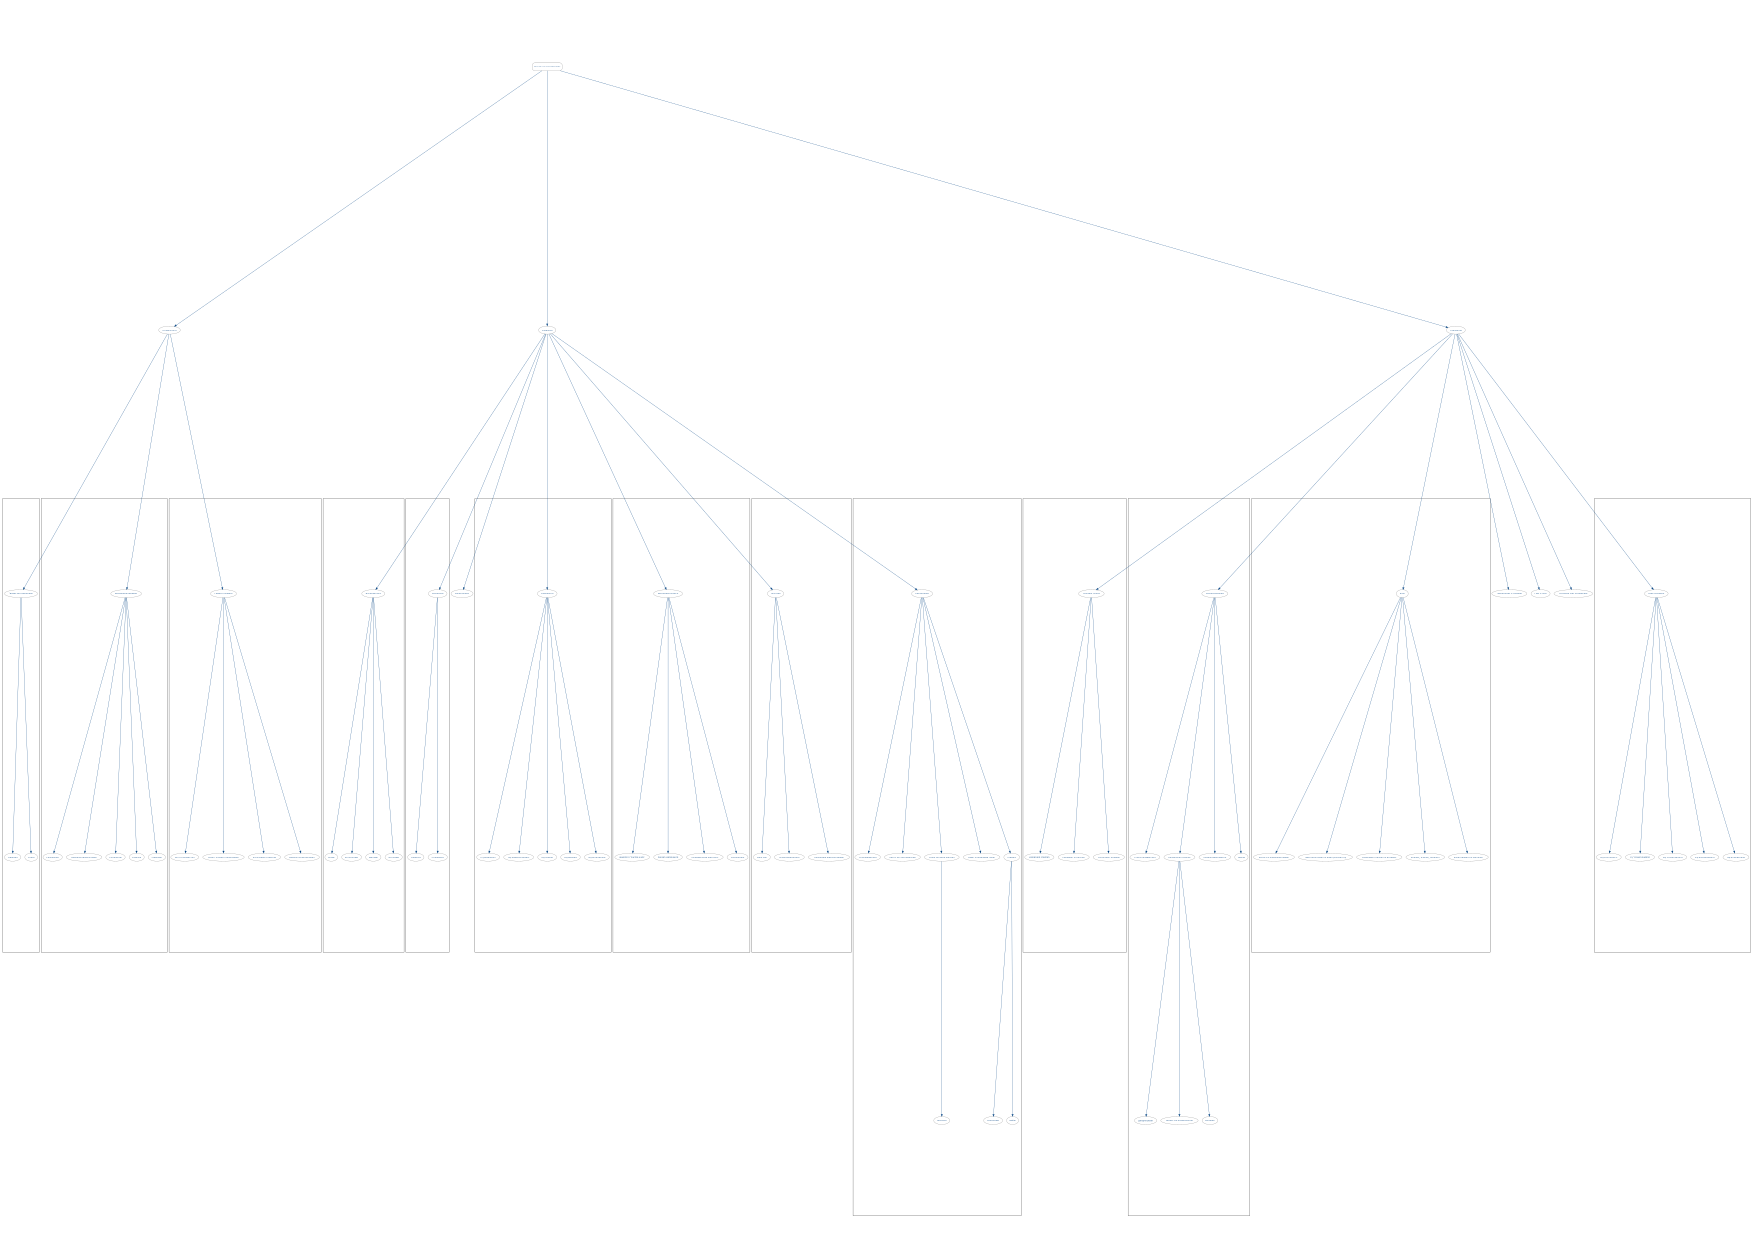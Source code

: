 digraph g1 {
    // Graph-wide formatting (layout="sfdp", splines="curved")
    graph [overlap="prism"; splines=true; ratio="fill"; size="11.7,8.3!"];
    // Generic nodes/edges
    node [color="#808080"; fontname="Fira Sans"; fontsize="11pt"; fontcolor="#004080"];
    edge [color="#004080"; fontname="Fira Sans"; fontsize="11pt"; fontcolor="#004080"];
    // Specific shapes for nodes
    node [shape="rectangle"; style="rounded"]; "Trauma in Organisaties";
    node [shape="ellipse"];

    "Trauma in Organisaties" -> "Achtergrond";
    "Trauma in Organisaties" -> "Diagnose";
    "Trauma in Organisaties" -> "Interventie";

    "Achtergrond" -> "`Rivier van integratie'";
    "Achtergrond" -> "Relationeel weefsel";
    "Achtergrond" -> "Levend systeem";

    "Diagnose" -> "Traumakubus";
    "Diagnose" -> "Traumaval";
    "Diagnose" -> "Traumaradar";
    "Diagnose" -> "Systemisch";
    "Diagnose" -> "Fenomenologisch";
    "Diagnose" -> "Factoren";
    "Diagnose" -> "Symptomen";

    "Interventie" -> "`Holding Space'";
    "Interventie" -> "Traumadiamant";
    "Interventie" -> "Plan";
    "Interventie" -> "Ceremonies & rituelen";
    "Interventie" -> "Law & lore";
    "Interventie" -> "Schaduw van organisatie";
    "Interventie" -> "Diep luisteren";

    subgraph cluster_s1 {
        "Traumakubus" -> "Fysiek";
        "Traumakubus" -> "Emotioneel";
        "Traumakubus" -> "Mentaal";
        "Traumakubus" -> "Spiritueel";
    }
    subgraph cluster_s2 {
        "Traumadiamant" -> "Crisismanagement";
        "Traumadiamant" -> "Kanaliseren toxines";
        "Traumadiamant" -> "Organisatieontwerp";
        "Traumadiamant" -> "Heling";
        "Kanaliseren toxines" -> "(Ont)Hechten";
        "Kanaliseren toxines" -> "Onder- en bovenstroom";
        "Kanaliseren toxines" -> "Rouwen";
    }
    subgraph cluster_s3 {
        "`Rivier van integratie'" -> "Rigiditeit";
        "`Rivier van integratie'" -> "Chaos";
    }
    subgraph cluster_s5 {
        "`Holding Space'" -> "Veiligheid creëren";
        "`Holding Space'" -> "Pendelen & titreren";
        "`Holding Space'" -> "Historielijn bouwen";
    }
    subgraph cluster_s7 {
        "Systemisch" -> "01) Eigendom";
        "Systemisch" -> "02) Eigenschappen";
        "Systemisch" -> "03) Output";
        "Systemisch" -> "04) Relaties";
        "Systemisch" -> "05) Emergentie";
    }
    subgraph cluster_s8 {
        "Factoren" -> "Werk zelf";
        "Factoren" -> "Organisatiecultuur";
        "Factoren" -> "Individuele eigenschappen";
    }
    subgraph cluster_s9 {
        "Fenomenologisch" -> "Begint in `zachte kant'";
        "Fenomenologisch" -> "Zelden geïsoleerd";
        "Fenomenologisch" -> "Terugkerende patronen";
        "Fenomenologisch" -> "Gezondheid";
    }
    subgraph cluster_s10 {
        "Relationeel weefsel" -> "Flexibiliteit";
        "Relationeel weefsel" -> "Aanpassingsvermogen";
        "Relationeel weefsel" -> "Coherentie";
        "Relationeel weefsel" -> "Energie";
        "Relationeel weefsel" -> "Stabiliteit";
    }
    subgraph cluster_s11 {
        "Symptomen" -> "Afhankelijkheid";
        "Symptomen" -> "Vecht- en vluchtgedrag";
        "Symptomen" -> "Hoop bij twee partijen";
        "Hoop bij twee partijen" -> "Impasse";
        "Symptomen" -> "Geen middenweg meer";
        "Symptomen" -> "Triggers";
        "Triggers" -> "Irrationeel"
        "Triggers" -> "Reëel"
    }
    subgraph cluster_s12 {
        "Plan" -> "Risico's & kwetsbaarheden";
        "Plan" -> "Tekortkomingen & eisen (scenario's)";
        "Plan" -> "Opvangen mensen & groepen";
        "Plan" -> "Briefen, trainen, oefenen";
        "Plan" -> "Ervaringsgericht verfijnen";
    }
    subgraph cluster_s14 {
        "Levend systeem" -> "Wil compleet zijn";
        "Levend systeem" -> "Intern & extern uitwisselen";
        "Levend systeem" -> "Intrinsieke ordening";
        "Levend systeem" -> "Bestemming bereiken";
    }
    subgraph cluster_s15 {
        "Diep luisteren" -> "00) Cosmetisch";
        "Diep luisteren" -> "01) `Downloading'";
        "Diep luisteren" -> "02) Converserend";
        "Diep luisteren" -> "03) Empatiserend";
        "Diep luisteren" -> "04) Emergerend";
    }
    subgraph cluster_s16 {
        "Traumaval" -> "Sluipend";
        "Traumaval" -> "Schokkend";
    }
}
